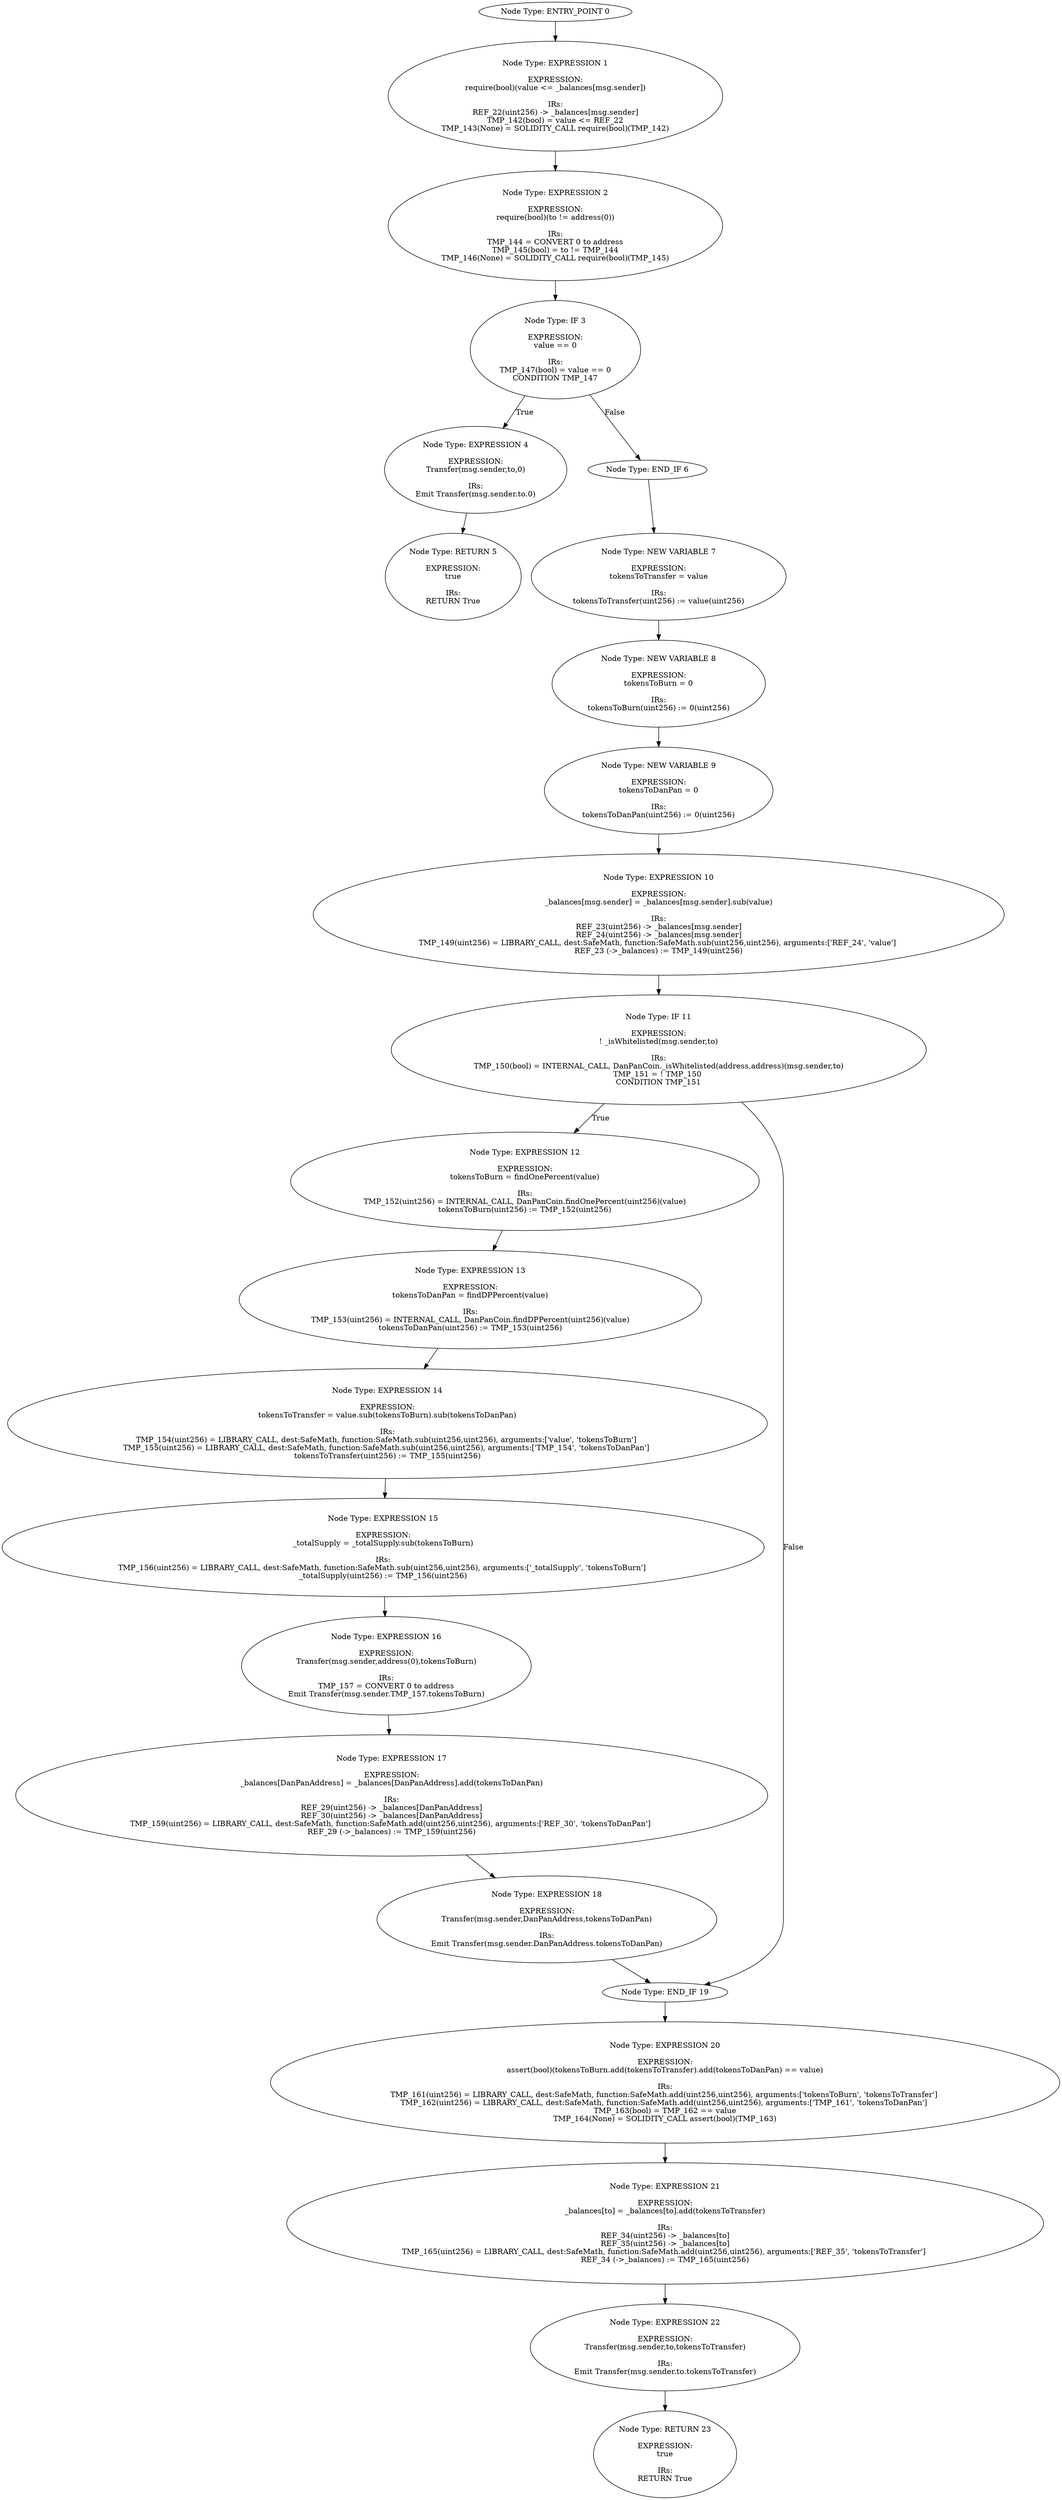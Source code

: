 digraph{
0[label="Node Type: ENTRY_POINT 0
"];
0->1;
1[label="Node Type: EXPRESSION 1

EXPRESSION:
require(bool)(value <= _balances[msg.sender])

IRs:
REF_22(uint256) -> _balances[msg.sender]
TMP_142(bool) = value <= REF_22
TMP_143(None) = SOLIDITY_CALL require(bool)(TMP_142)"];
1->2;
2[label="Node Type: EXPRESSION 2

EXPRESSION:
require(bool)(to != address(0))

IRs:
TMP_144 = CONVERT 0 to address
TMP_145(bool) = to != TMP_144
TMP_146(None) = SOLIDITY_CALL require(bool)(TMP_145)"];
2->3;
3[label="Node Type: IF 3

EXPRESSION:
value == 0

IRs:
TMP_147(bool) = value == 0
CONDITION TMP_147"];
3->4[label="True"];
3->6[label="False"];
4[label="Node Type: EXPRESSION 4

EXPRESSION:
Transfer(msg.sender,to,0)

IRs:
Emit Transfer(msg.sender.to.0)"];
4->5;
5[label="Node Type: RETURN 5

EXPRESSION:
true

IRs:
RETURN True"];
6[label="Node Type: END_IF 6
"];
6->7;
7[label="Node Type: NEW VARIABLE 7

EXPRESSION:
tokensToTransfer = value

IRs:
tokensToTransfer(uint256) := value(uint256)"];
7->8;
8[label="Node Type: NEW VARIABLE 8

EXPRESSION:
tokensToBurn = 0

IRs:
tokensToBurn(uint256) := 0(uint256)"];
8->9;
9[label="Node Type: NEW VARIABLE 9

EXPRESSION:
tokensToDanPan = 0

IRs:
tokensToDanPan(uint256) := 0(uint256)"];
9->10;
10[label="Node Type: EXPRESSION 10

EXPRESSION:
_balances[msg.sender] = _balances[msg.sender].sub(value)

IRs:
REF_23(uint256) -> _balances[msg.sender]
REF_24(uint256) -> _balances[msg.sender]
TMP_149(uint256) = LIBRARY_CALL, dest:SafeMath, function:SafeMath.sub(uint256,uint256), arguments:['REF_24', 'value'] 
REF_23 (->_balances) := TMP_149(uint256)"];
10->11;
11[label="Node Type: IF 11

EXPRESSION:
! _isWhitelisted(msg.sender,to)

IRs:
TMP_150(bool) = INTERNAL_CALL, DanPanCoin._isWhitelisted(address,address)(msg.sender,to)
TMP_151 = ! TMP_150 
CONDITION TMP_151"];
11->12[label="True"];
11->19[label="False"];
12[label="Node Type: EXPRESSION 12

EXPRESSION:
tokensToBurn = findOnePercent(value)

IRs:
TMP_152(uint256) = INTERNAL_CALL, DanPanCoin.findOnePercent(uint256)(value)
tokensToBurn(uint256) := TMP_152(uint256)"];
12->13;
13[label="Node Type: EXPRESSION 13

EXPRESSION:
tokensToDanPan = findDPPercent(value)

IRs:
TMP_153(uint256) = INTERNAL_CALL, DanPanCoin.findDPPercent(uint256)(value)
tokensToDanPan(uint256) := TMP_153(uint256)"];
13->14;
14[label="Node Type: EXPRESSION 14

EXPRESSION:
tokensToTransfer = value.sub(tokensToBurn).sub(tokensToDanPan)

IRs:
TMP_154(uint256) = LIBRARY_CALL, dest:SafeMath, function:SafeMath.sub(uint256,uint256), arguments:['value', 'tokensToBurn'] 
TMP_155(uint256) = LIBRARY_CALL, dest:SafeMath, function:SafeMath.sub(uint256,uint256), arguments:['TMP_154', 'tokensToDanPan'] 
tokensToTransfer(uint256) := TMP_155(uint256)"];
14->15;
15[label="Node Type: EXPRESSION 15

EXPRESSION:
_totalSupply = _totalSupply.sub(tokensToBurn)

IRs:
TMP_156(uint256) = LIBRARY_CALL, dest:SafeMath, function:SafeMath.sub(uint256,uint256), arguments:['_totalSupply', 'tokensToBurn'] 
_totalSupply(uint256) := TMP_156(uint256)"];
15->16;
16[label="Node Type: EXPRESSION 16

EXPRESSION:
Transfer(msg.sender,address(0),tokensToBurn)

IRs:
TMP_157 = CONVERT 0 to address
Emit Transfer(msg.sender.TMP_157.tokensToBurn)"];
16->17;
17[label="Node Type: EXPRESSION 17

EXPRESSION:
_balances[DanPanAddress] = _balances[DanPanAddress].add(tokensToDanPan)

IRs:
REF_29(uint256) -> _balances[DanPanAddress]
REF_30(uint256) -> _balances[DanPanAddress]
TMP_159(uint256) = LIBRARY_CALL, dest:SafeMath, function:SafeMath.add(uint256,uint256), arguments:['REF_30', 'tokensToDanPan'] 
REF_29 (->_balances) := TMP_159(uint256)"];
17->18;
18[label="Node Type: EXPRESSION 18

EXPRESSION:
Transfer(msg.sender,DanPanAddress,tokensToDanPan)

IRs:
Emit Transfer(msg.sender.DanPanAddress.tokensToDanPan)"];
18->19;
19[label="Node Type: END_IF 19
"];
19->20;
20[label="Node Type: EXPRESSION 20

EXPRESSION:
assert(bool)(tokensToBurn.add(tokensToTransfer).add(tokensToDanPan) == value)

IRs:
TMP_161(uint256) = LIBRARY_CALL, dest:SafeMath, function:SafeMath.add(uint256,uint256), arguments:['tokensToBurn', 'tokensToTransfer'] 
TMP_162(uint256) = LIBRARY_CALL, dest:SafeMath, function:SafeMath.add(uint256,uint256), arguments:['TMP_161', 'tokensToDanPan'] 
TMP_163(bool) = TMP_162 == value
TMP_164(None) = SOLIDITY_CALL assert(bool)(TMP_163)"];
20->21;
21[label="Node Type: EXPRESSION 21

EXPRESSION:
_balances[to] = _balances[to].add(tokensToTransfer)

IRs:
REF_34(uint256) -> _balances[to]
REF_35(uint256) -> _balances[to]
TMP_165(uint256) = LIBRARY_CALL, dest:SafeMath, function:SafeMath.add(uint256,uint256), arguments:['REF_35', 'tokensToTransfer'] 
REF_34 (->_balances) := TMP_165(uint256)"];
21->22;
22[label="Node Type: EXPRESSION 22

EXPRESSION:
Transfer(msg.sender,to,tokensToTransfer)

IRs:
Emit Transfer(msg.sender.to.tokensToTransfer)"];
22->23;
23[label="Node Type: RETURN 23

EXPRESSION:
true

IRs:
RETURN True"];
}
